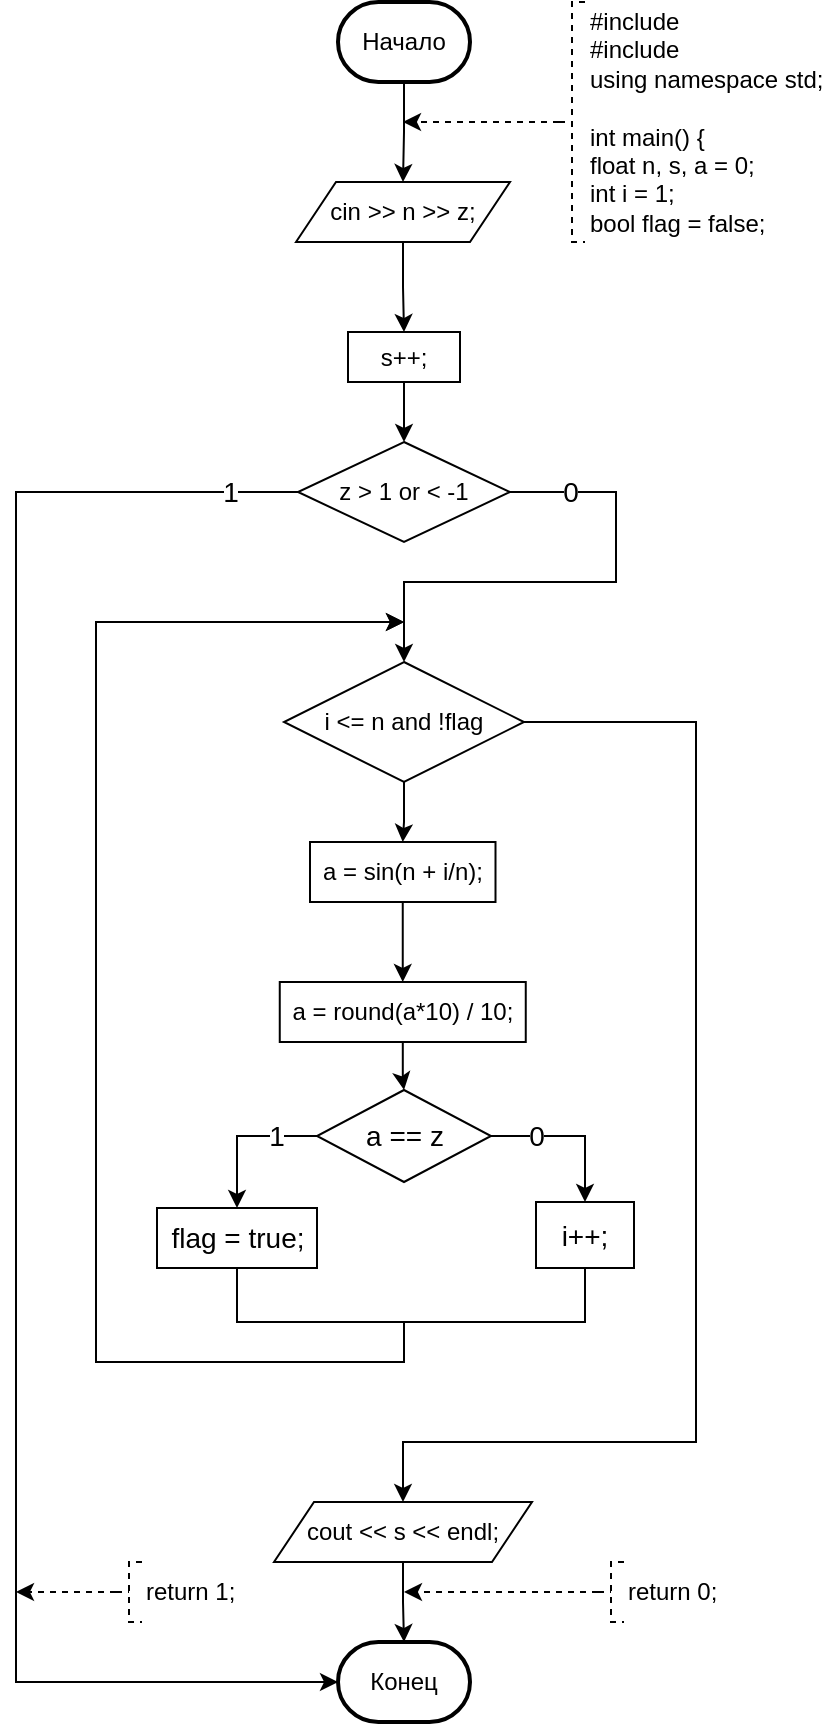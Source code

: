 <mxfile version="16.0.0" type="google"><diagram id="GHnEMjcHYOHR_402t60O" name="Страница 1"><mxGraphModel dx="950" dy="560" grid="1" gridSize="10" guides="1" tooltips="1" connect="1" arrows="1" fold="1" page="1" pageScale="1" pageWidth="827" pageHeight="1169" math="0" shadow="0"><root><mxCell id="0"/><mxCell id="1" parent="0"/><mxCell id="ItUA2pd5YekdaliGJ9Af-1" style="edgeStyle=orthogonalEdgeStyle;rounded=0;orthogonalLoop=1;jettySize=auto;html=1;entryX=0.5;entryY=0;entryDx=0;entryDy=0;exitX=0.5;exitY=1;exitDx=0;exitDy=0;exitPerimeter=0;" edge="1" parent="1" source="ItUA2pd5YekdaliGJ9Af-2" target="ItUA2pd5YekdaliGJ9Af-4"><mxGeometry relative="1" as="geometry"><mxPoint x="404" y="80" as="sourcePoint"/><Array as="points"/></mxGeometry></mxCell><mxCell id="ItUA2pd5YekdaliGJ9Af-2" value="Начало" style="strokeWidth=2;html=1;shape=mxgraph.flowchart.terminator;whiteSpace=wrap;" vertex="1" parent="1"><mxGeometry x="381" y="40" width="66" height="40" as="geometry"/></mxCell><mxCell id="ItUA2pd5YekdaliGJ9Af-3" style="edgeStyle=orthogonalEdgeStyle;rounded=0;orthogonalLoop=1;jettySize=auto;html=1;entryX=0.5;entryY=0;entryDx=0;entryDy=0;" edge="1" parent="1" source="ItUA2pd5YekdaliGJ9Af-4" target="ItUA2pd5YekdaliGJ9Af-8"><mxGeometry relative="1" as="geometry"/></mxCell><mxCell id="ItUA2pd5YekdaliGJ9Af-4" value="cin &gt;&gt; n &gt;&gt; z;" style="shape=parallelogram;perimeter=parallelogramPerimeter;whiteSpace=wrap;html=1;fixedSize=1;" vertex="1" parent="1"><mxGeometry x="360" y="130" width="107" height="30" as="geometry"/></mxCell><mxCell id="ItUA2pd5YekdaliGJ9Af-5" style="edgeStyle=orthogonalEdgeStyle;rounded=0;orthogonalLoop=1;jettySize=auto;html=1;dashed=1;exitX=0;exitY=0.5;exitDx=0;exitDy=0;exitPerimeter=0;" edge="1" parent="1" source="ItUA2pd5YekdaliGJ9Af-6"><mxGeometry relative="1" as="geometry"><mxPoint x="413.5" y="100.0" as="targetPoint"/><Array as="points"/></mxGeometry></mxCell><mxCell id="ItUA2pd5YekdaliGJ9Af-6" value="#include &lt;br&gt;#include &lt;br&gt;using namespace std;&lt;br&gt;&lt;br&gt;int main() {&lt;br&gt;&#9;float n, s, a = 0;&lt;br&gt;&#9;int i = 1;&lt;br&gt;&#9;bool flag = false;" style="strokeWidth=1;html=1;shape=mxgraph.flowchart.annotation_2;align=left;labelPosition=right;pointerEvents=1;dashed=1;" vertex="1" parent="1"><mxGeometry x="491.5" y="40" width="13" height="120" as="geometry"/></mxCell><mxCell id="ItUA2pd5YekdaliGJ9Af-22" value="" style="edgeStyle=orthogonalEdgeStyle;rounded=0;orthogonalLoop=1;jettySize=auto;html=1;" edge="1" parent="1" source="ItUA2pd5YekdaliGJ9Af-8" target="ItUA2pd5YekdaliGJ9Af-21"><mxGeometry relative="1" as="geometry"/></mxCell><mxCell id="ItUA2pd5YekdaliGJ9Af-8" value="s++;" style="rounded=0;whiteSpace=wrap;html=1;" vertex="1" parent="1"><mxGeometry x="386" y="205" width="56" height="25" as="geometry"/></mxCell><mxCell id="ItUA2pd5YekdaliGJ9Af-16" value="cout &amp;lt;&amp;lt; s &amp;lt;&amp;lt; endl;" style="shape=parallelogram;perimeter=parallelogramPerimeter;whiteSpace=wrap;html=1;fixedSize=1;" vertex="1" parent="1"><mxGeometry x="349" y="790" width="129" height="30" as="geometry"/></mxCell><mxCell id="ItUA2pd5YekdaliGJ9Af-17" style="edgeStyle=orthogonalEdgeStyle;rounded=0;orthogonalLoop=1;jettySize=auto;html=1;entryX=0.5;entryY=0;entryDx=0;entryDy=0;entryPerimeter=0;fontSize=15;exitX=0.5;exitY=1;exitDx=0;exitDy=0;" edge="1" parent="1" source="ItUA2pd5YekdaliGJ9Af-16" target="ItUA2pd5YekdaliGJ9Af-18"><mxGeometry relative="1" as="geometry"><mxPoint x="424" y="935" as="sourcePoint"/></mxGeometry></mxCell><mxCell id="ItUA2pd5YekdaliGJ9Af-18" value="Конец" style="strokeWidth=2;html=1;shape=mxgraph.flowchart.terminator;whiteSpace=wrap;" vertex="1" parent="1"><mxGeometry x="381" y="860" width="66" height="40" as="geometry"/></mxCell><mxCell id="ItUA2pd5YekdaliGJ9Af-19" style="edgeStyle=orthogonalEdgeStyle;rounded=0;orthogonalLoop=1;jettySize=auto;html=1;exitX=0;exitY=0.5;exitDx=0;exitDy=0;exitPerimeter=0;dashed=1;" edge="1" parent="1" source="ItUA2pd5YekdaliGJ9Af-20"><mxGeometry relative="1" as="geometry"><mxPoint x="414" y="835" as="targetPoint"/><mxPoint x="504" y="910" as="sourcePoint"/></mxGeometry></mxCell><mxCell id="ItUA2pd5YekdaliGJ9Af-20" value="return 0;" style="strokeWidth=1;html=1;shape=mxgraph.flowchart.annotation_2;align=left;labelPosition=right;pointerEvents=1;dashed=1;" vertex="1" parent="1"><mxGeometry x="511" y="820" width="13" height="30" as="geometry"/></mxCell><mxCell id="ItUA2pd5YekdaliGJ9Af-24" value="0" style="edgeStyle=orthogonalEdgeStyle;rounded=0;orthogonalLoop=1;jettySize=auto;html=1;entryX=0.5;entryY=0;entryDx=0;entryDy=0;fontSize=14;" edge="1" parent="1" source="ItUA2pd5YekdaliGJ9Af-21" target="ItUA2pd5YekdaliGJ9Af-29"><mxGeometry x="-0.759" relative="1" as="geometry"><mxPoint x="414" y="400" as="targetPoint"/><Array as="points"><mxPoint x="520" y="285"/><mxPoint x="520" y="330"/><mxPoint x="414" y="330"/></Array><mxPoint as="offset"/></mxGeometry></mxCell><mxCell id="ItUA2pd5YekdaliGJ9Af-25" value="1" style="edgeStyle=orthogonalEdgeStyle;rounded=0;orthogonalLoop=1;jettySize=auto;html=1;entryX=0;entryY=0.5;entryDx=0;entryDy=0;entryPerimeter=0;fontSize=14;" edge="1" parent="1" source="ItUA2pd5YekdaliGJ9Af-21" target="ItUA2pd5YekdaliGJ9Af-18"><mxGeometry x="-0.924" relative="1" as="geometry"><Array as="points"><mxPoint x="220" y="285"/><mxPoint x="220" y="880"/></Array><mxPoint as="offset"/></mxGeometry></mxCell><mxCell id="ItUA2pd5YekdaliGJ9Af-21" value="z &gt; 1 or &lt; -1" style="rhombus;whiteSpace=wrap;html=1;" vertex="1" parent="1"><mxGeometry x="361" y="260" width="106" height="50" as="geometry"/></mxCell><mxCell id="ItUA2pd5YekdaliGJ9Af-27" value="" style="edgeStyle=orthogonalEdgeStyle;rounded=0;orthogonalLoop=1;jettySize=auto;html=1;entryX=0.5;entryY=0;entryDx=0;entryDy=0;" edge="1" parent="1" source="ItUA2pd5YekdaliGJ9Af-29" target="ItUA2pd5YekdaliGJ9Af-16"><mxGeometry relative="1" as="geometry"><mxPoint x="539.947" y="470" as="targetPoint"/><Array as="points"><mxPoint x="560" y="400"/><mxPoint x="560" y="760"/><mxPoint x="414" y="760"/></Array></mxGeometry></mxCell><mxCell id="ItUA2pd5YekdaliGJ9Af-34" style="edgeStyle=orthogonalEdgeStyle;rounded=0;orthogonalLoop=1;jettySize=auto;html=1;entryX=0.5;entryY=0;entryDx=0;entryDy=0;fontSize=14;" edge="1" parent="1" source="ItUA2pd5YekdaliGJ9Af-29" target="ItUA2pd5YekdaliGJ9Af-32"><mxGeometry relative="1" as="geometry"/></mxCell><mxCell id="ItUA2pd5YekdaliGJ9Af-29" value="i &amp;lt;= n and !flag" style="rhombus;whiteSpace=wrap;html=1;" vertex="1" parent="1"><mxGeometry x="354" y="370" width="120" height="60" as="geometry"/></mxCell><mxCell id="ItUA2pd5YekdaliGJ9Af-31" value="" style="edgeStyle=orthogonalEdgeStyle;rounded=0;orthogonalLoop=1;jettySize=auto;html=1;" edge="1" parent="1" source="ItUA2pd5YekdaliGJ9Af-32" target="ItUA2pd5YekdaliGJ9Af-33"><mxGeometry relative="1" as="geometry"/></mxCell><mxCell id="ItUA2pd5YekdaliGJ9Af-32" value="a = sin(n + i/n);" style="whiteSpace=wrap;html=1;" vertex="1" parent="1"><mxGeometry x="367" y="460" width="92.75" height="30" as="geometry"/></mxCell><mxCell id="ItUA2pd5YekdaliGJ9Af-38" style="edgeStyle=orthogonalEdgeStyle;rounded=0;orthogonalLoop=1;jettySize=auto;html=1;entryX=0.5;entryY=0;entryDx=0;entryDy=0;fontSize=14;" edge="1" parent="1" source="ItUA2pd5YekdaliGJ9Af-33" target="ItUA2pd5YekdaliGJ9Af-35"><mxGeometry relative="1" as="geometry"/></mxCell><mxCell id="ItUA2pd5YekdaliGJ9Af-33" value="a = round(a*10) / 10;" style="whiteSpace=wrap;html=1;" vertex="1" parent="1"><mxGeometry x="351.88" y="530" width="123" height="30" as="geometry"/></mxCell><mxCell id="ItUA2pd5YekdaliGJ9Af-37" value="1" style="edgeStyle=orthogonalEdgeStyle;rounded=0;orthogonalLoop=1;jettySize=auto;html=1;entryX=0.5;entryY=0;entryDx=0;entryDy=0;fontSize=14;" edge="1" parent="1" source="ItUA2pd5YekdaliGJ9Af-35" target="ItUA2pd5YekdaliGJ9Af-36"><mxGeometry x="-0.459" relative="1" as="geometry"><Array as="points"><mxPoint x="330" y="607"/></Array><mxPoint as="offset"/></mxGeometry></mxCell><mxCell id="ItUA2pd5YekdaliGJ9Af-40" value="0" style="edgeStyle=orthogonalEdgeStyle;rounded=0;orthogonalLoop=1;jettySize=auto;html=1;fontSize=14;" edge="1" parent="1" source="ItUA2pd5YekdaliGJ9Af-35" target="ItUA2pd5YekdaliGJ9Af-39"><mxGeometry x="-0.435" relative="1" as="geometry"><mxPoint as="offset"/></mxGeometry></mxCell><mxCell id="ItUA2pd5YekdaliGJ9Af-35" value="a == z" style="rhombus;whiteSpace=wrap;html=1;fontSize=14;" vertex="1" parent="1"><mxGeometry x="370.5" y="584" width="87" height="46" as="geometry"/></mxCell><mxCell id="ItUA2pd5YekdaliGJ9Af-41" style="edgeStyle=orthogonalEdgeStyle;rounded=0;orthogonalLoop=1;jettySize=auto;html=1;fontSize=14;" edge="1" parent="1" source="ItUA2pd5YekdaliGJ9Af-36"><mxGeometry relative="1" as="geometry"><mxPoint x="414" y="350" as="targetPoint"/><Array as="points"><mxPoint x="330" y="700"/><mxPoint x="414" y="700"/><mxPoint x="414" y="720"/><mxPoint x="260" y="720"/><mxPoint x="260" y="350"/></Array></mxGeometry></mxCell><mxCell id="ItUA2pd5YekdaliGJ9Af-36" value="flag = true;" style="rounded=0;whiteSpace=wrap;html=1;fontSize=14;" vertex="1" parent="1"><mxGeometry x="290.5" y="643" width="80" height="30" as="geometry"/></mxCell><mxCell id="ItUA2pd5YekdaliGJ9Af-42" style="edgeStyle=orthogonalEdgeStyle;rounded=0;orthogonalLoop=1;jettySize=auto;html=1;fontSize=14;" edge="1" parent="1" source="ItUA2pd5YekdaliGJ9Af-39"><mxGeometry relative="1" as="geometry"><mxPoint x="414" y="350" as="targetPoint"/><Array as="points"><mxPoint x="504" y="700"/><mxPoint x="414" y="700"/><mxPoint x="414" y="720"/><mxPoint x="260" y="720"/><mxPoint x="260" y="350"/></Array></mxGeometry></mxCell><mxCell id="ItUA2pd5YekdaliGJ9Af-39" value="i++;" style="whiteSpace=wrap;html=1;fontSize=14;" vertex="1" parent="1"><mxGeometry x="480" y="640" width="49" height="33" as="geometry"/></mxCell><mxCell id="ItUA2pd5YekdaliGJ9Af-45" style="edgeStyle=orthogonalEdgeStyle;rounded=0;orthogonalLoop=1;jettySize=auto;html=1;exitX=0;exitY=0.5;exitDx=0;exitDy=0;exitPerimeter=0;dashed=1;" edge="1" parent="1" source="ItUA2pd5YekdaliGJ9Af-46"><mxGeometry relative="1" as="geometry"><mxPoint x="220" y="835" as="targetPoint"/><mxPoint x="310" y="910" as="sourcePoint"/></mxGeometry></mxCell><mxCell id="ItUA2pd5YekdaliGJ9Af-46" value="return 1;" style="strokeWidth=1;html=1;shape=mxgraph.flowchart.annotation_2;align=left;labelPosition=right;pointerEvents=1;dashed=1;" vertex="1" parent="1"><mxGeometry x="270" y="820" width="13" height="30" as="geometry"/></mxCell></root></mxGraphModel></diagram></mxfile>
